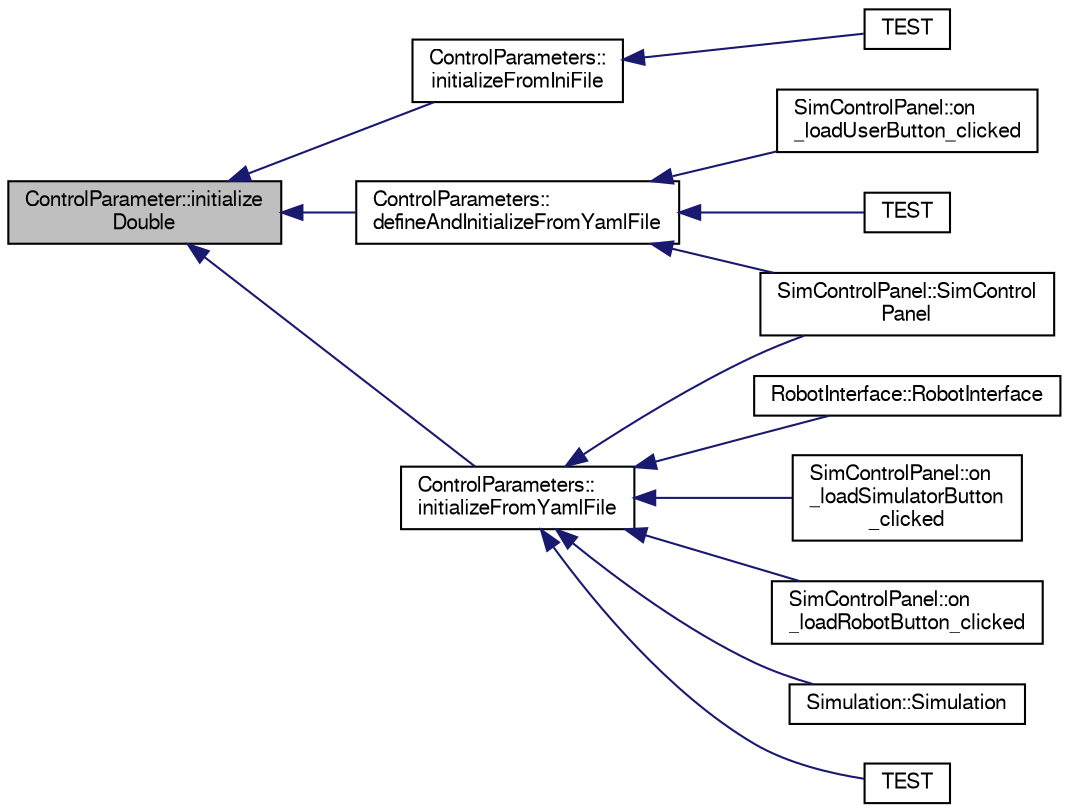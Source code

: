 digraph "ControlParameter::initializeDouble"
{
  edge [fontname="FreeSans",fontsize="10",labelfontname="FreeSans",labelfontsize="10"];
  node [fontname="FreeSans",fontsize="10",shape=record];
  rankdir="LR";
  Node1 [label="ControlParameter::initialize\lDouble",height=0.2,width=0.4,color="black", fillcolor="grey75", style="filled", fontcolor="black"];
  Node1 -> Node2 [dir="back",color="midnightblue",fontsize="10",style="solid",fontname="FreeSans"];
  Node2 [label="ControlParameters::\linitializeFromIniFile",height=0.2,width=0.4,color="black", fillcolor="white", style="filled",URL="$d8/d86/class_control_parameters.html#a2b6c5ee9b0578bae6c795d7b93d1d295"];
  Node2 -> Node3 [dir="back",color="midnightblue",fontsize="10",style="solid",fontname="FreeSans"];
  Node3 [label="TEST",height=0.2,width=0.4,color="black", fillcolor="white", style="filled",URL="$db/d74/test___control_parameters_8cpp.html#a11ae540e1d4b3ec1a0942df035ddb60f"];
  Node1 -> Node4 [dir="back",color="midnightblue",fontsize="10",style="solid",fontname="FreeSans"];
  Node4 [label="ControlParameters::\ldefineAndInitializeFromYamlFile",height=0.2,width=0.4,color="black", fillcolor="white", style="filled",URL="$d8/d86/class_control_parameters.html#ab20496fc55207ace7e7589fd652edcf4"];
  Node4 -> Node5 [dir="back",color="midnightblue",fontsize="10",style="solid",fontname="FreeSans"];
  Node5 [label="SimControlPanel::SimControl\lPanel",height=0.2,width=0.4,color="black", fillcolor="white", style="filled",URL="$d1/d22/class_sim_control_panel.html#a728b28e7a0ccf97ce92ba1ebcc8d675a"];
  Node4 -> Node6 [dir="back",color="midnightblue",fontsize="10",style="solid",fontname="FreeSans"];
  Node6 [label="SimControlPanel::on\l_loadUserButton_clicked",height=0.2,width=0.4,color="black", fillcolor="white", style="filled",URL="$d1/d22/class_sim_control_panel.html#a9a891de8902696e8c1775978d517ed58"];
  Node4 -> Node7 [dir="back",color="midnightblue",fontsize="10",style="solid",fontname="FreeSans"];
  Node7 [label="TEST",height=0.2,width=0.4,color="black", fillcolor="white", style="filled",URL="$db/d74/test___control_parameters_8cpp.html#a691b752b53b7c9b93d7bf9241292c8bc"];
  Node1 -> Node8 [dir="back",color="midnightblue",fontsize="10",style="solid",fontname="FreeSans"];
  Node8 [label="ControlParameters::\linitializeFromYamlFile",height=0.2,width=0.4,color="black", fillcolor="white", style="filled",URL="$d8/d86/class_control_parameters.html#a18eb23794d712e6c56120e644883e4e0"];
  Node8 -> Node9 [dir="back",color="midnightblue",fontsize="10",style="solid",fontname="FreeSans"];
  Node9 [label="RobotInterface::RobotInterface",height=0.2,width=0.4,color="black", fillcolor="white", style="filled",URL="$d6/d05/class_robot_interface.html#af09b1f8b1e20aa72ee5e02cad4ca43c9"];
  Node8 -> Node5 [dir="back",color="midnightblue",fontsize="10",style="solid",fontname="FreeSans"];
  Node8 -> Node10 [dir="back",color="midnightblue",fontsize="10",style="solid",fontname="FreeSans"];
  Node10 [label="SimControlPanel::on\l_loadSimulatorButton\l_clicked",height=0.2,width=0.4,color="black", fillcolor="white", style="filled",URL="$d1/d22/class_sim_control_panel.html#a24375331e70d23b8e5f39703c009edb8"];
  Node8 -> Node11 [dir="back",color="midnightblue",fontsize="10",style="solid",fontname="FreeSans"];
  Node11 [label="SimControlPanel::on\l_loadRobotButton_clicked",height=0.2,width=0.4,color="black", fillcolor="white", style="filled",URL="$d1/d22/class_sim_control_panel.html#a932918fe9325002dec7f5585c4bfc4f3"];
  Node8 -> Node12 [dir="back",color="midnightblue",fontsize="10",style="solid",fontname="FreeSans"];
  Node12 [label="Simulation::Simulation",height=0.2,width=0.4,color="black", fillcolor="white", style="filled",URL="$dd/d14/class_simulation.html#a6bf59d648bef2114a09ea3d81998ee3e"];
  Node8 -> Node13 [dir="back",color="midnightblue",fontsize="10",style="solid",fontname="FreeSans"];
  Node13 [label="TEST",height=0.2,width=0.4,color="black", fillcolor="white", style="filled",URL="$db/d74/test___control_parameters_8cpp.html#aa02b4ec347a36f8c0a1eecafe9c805ed"];
}
